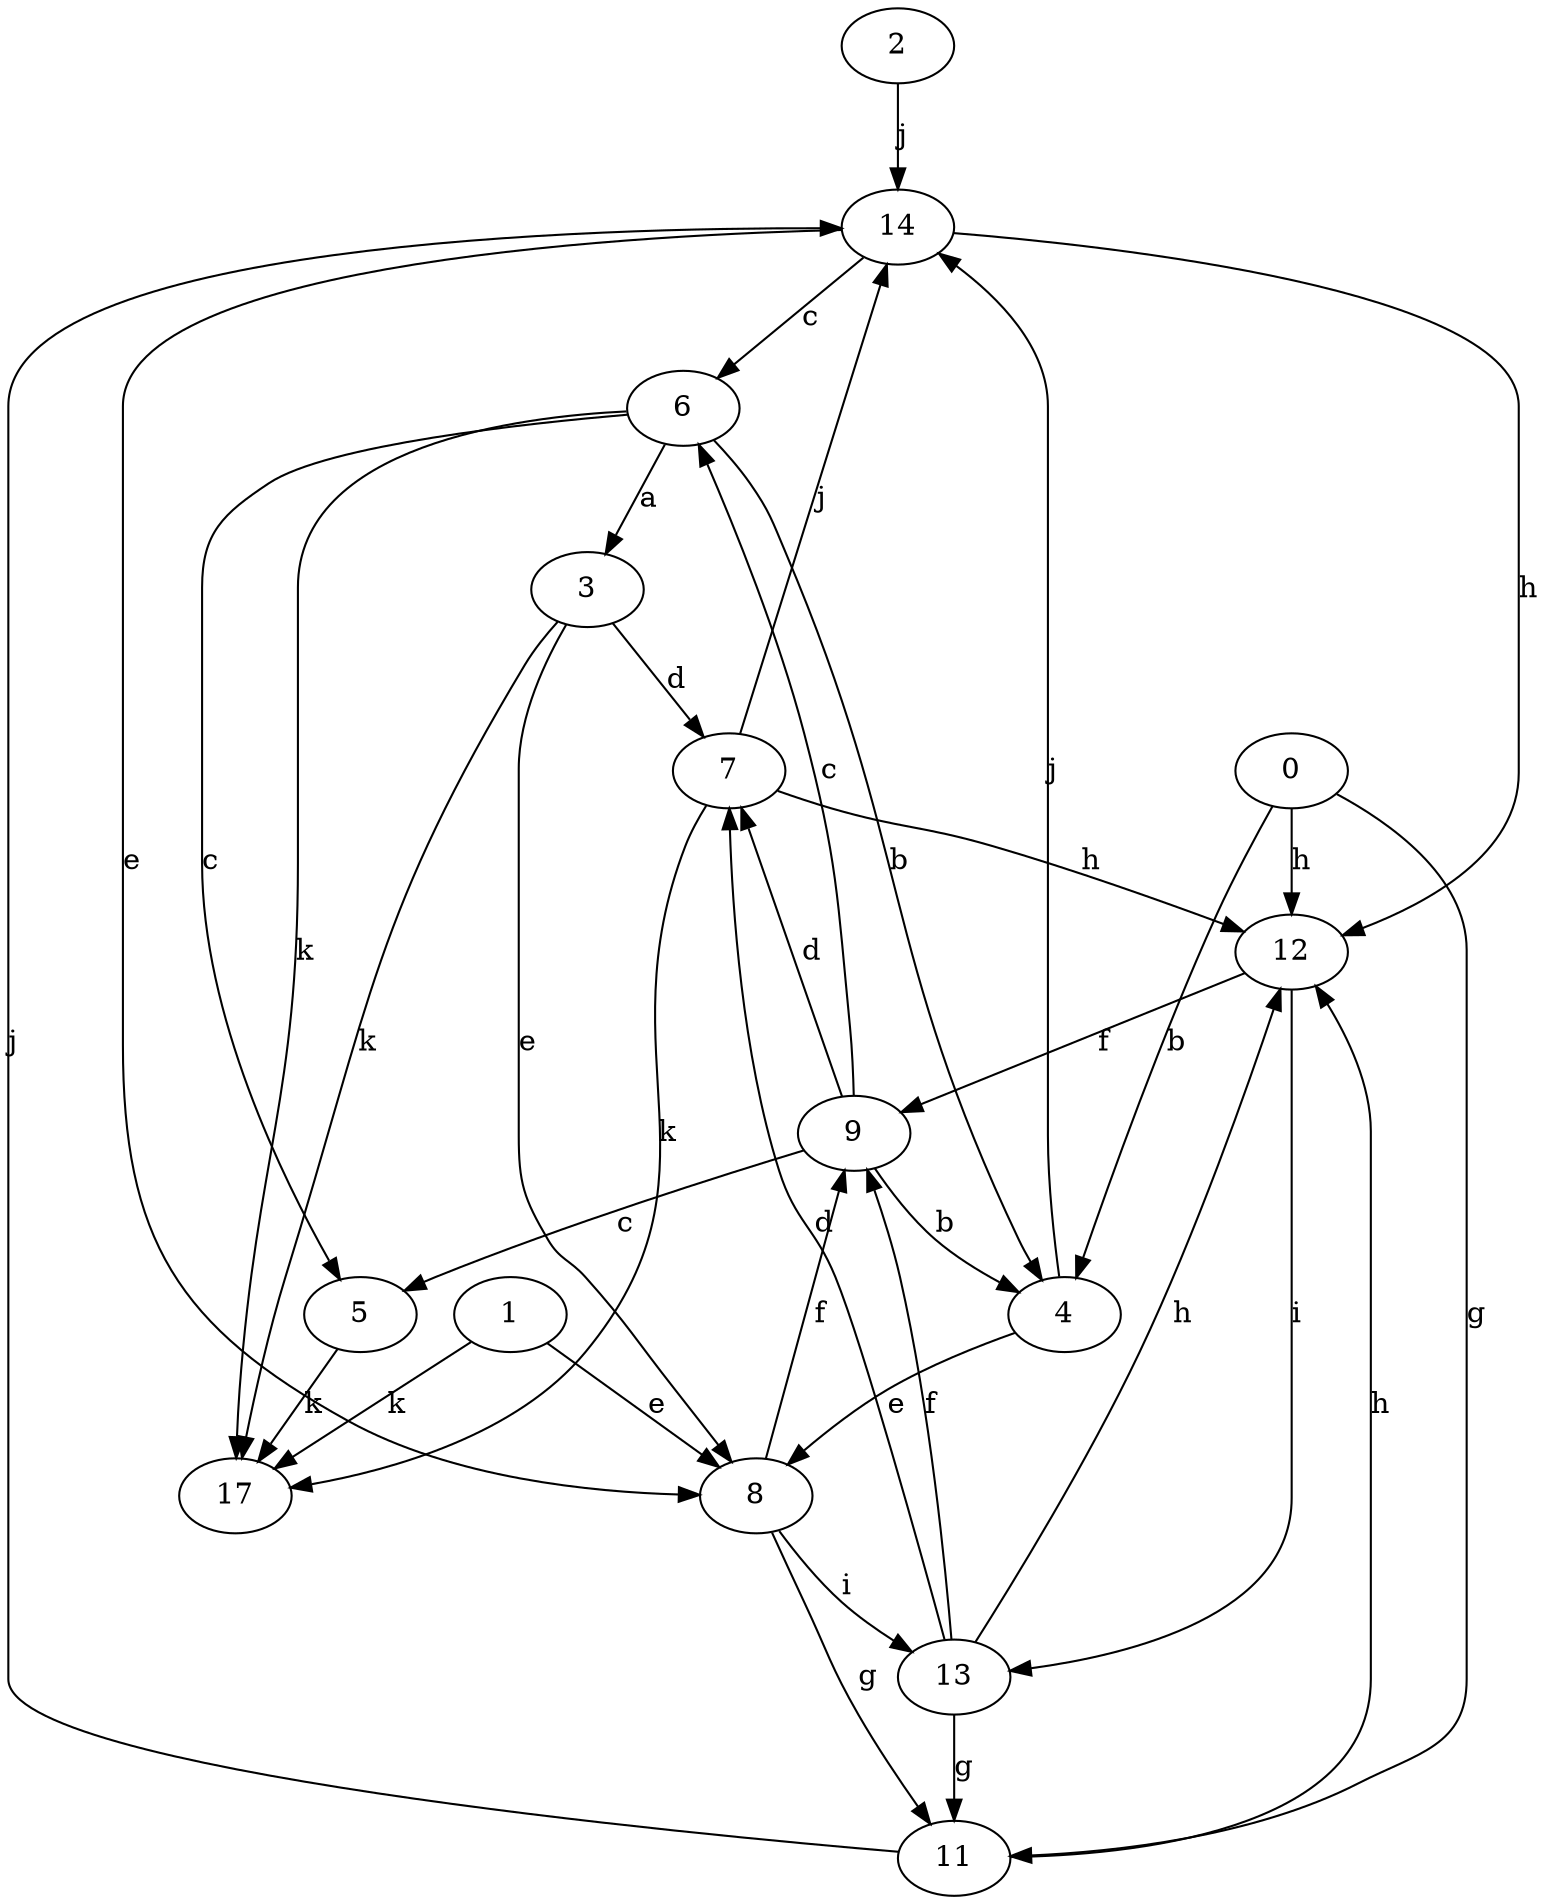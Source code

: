 strict digraph  {
2;
3;
4;
5;
6;
7;
8;
9;
0;
11;
12;
13;
14;
1;
17;
2 -> 14  [label=j];
3 -> 7  [label=d];
3 -> 8  [label=e];
3 -> 17  [label=k];
4 -> 8  [label=e];
4 -> 14  [label=j];
5 -> 17  [label=k];
6 -> 3  [label=a];
6 -> 4  [label=b];
6 -> 5  [label=c];
6 -> 17  [label=k];
7 -> 12  [label=h];
7 -> 14  [label=j];
7 -> 17  [label=k];
8 -> 9  [label=f];
8 -> 11  [label=g];
8 -> 13  [label=i];
9 -> 4  [label=b];
9 -> 5  [label=c];
9 -> 6  [label=c];
9 -> 7  [label=d];
0 -> 4  [label=b];
0 -> 11  [label=g];
0 -> 12  [label=h];
11 -> 12  [label=h];
11 -> 14  [label=j];
12 -> 9  [label=f];
12 -> 13  [label=i];
13 -> 7  [label=d];
13 -> 9  [label=f];
13 -> 11  [label=g];
13 -> 12  [label=h];
14 -> 6  [label=c];
14 -> 8  [label=e];
14 -> 12  [label=h];
1 -> 8  [label=e];
1 -> 17  [label=k];
}
